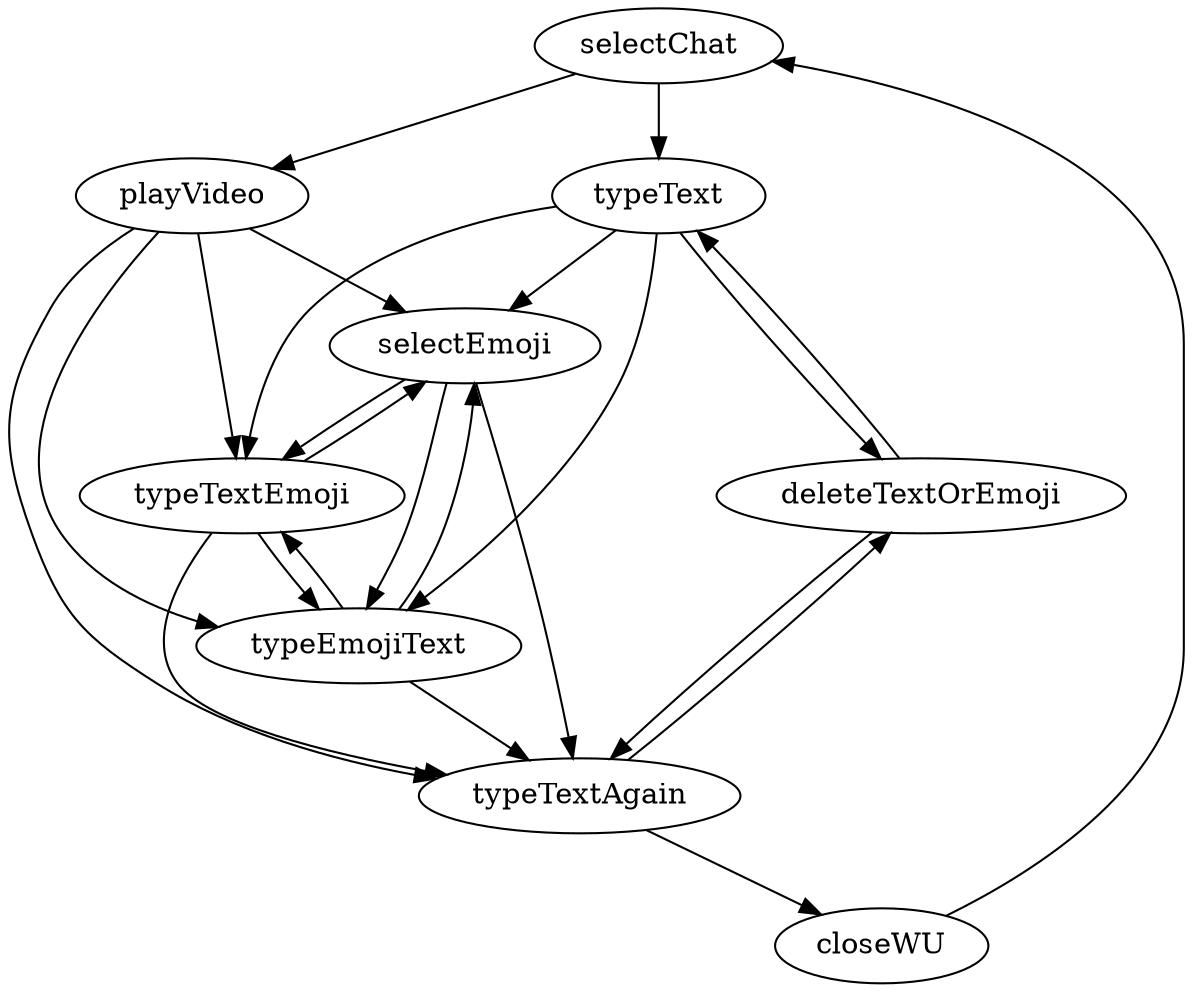 strict digraph G {
  selectChat [ label="selectChat" ];
  typeText [ label="typeText" ];
  playVideo [ label="playVideo" ];
  deleteTextOrEmoji [ label="deleteTextOrEmoji" ];
  selectEmoji [ label="selectEmoji" ];
  typeTextEmoji [ label="typeTextEmoji" ];
  typeEmojiText [ label="typeEmojiText" ];
  typeTextAgain [ label="typeTextAgain" ];
  closeWU [ label="closeWU" ];
  selectChat -> typeText;
  selectChat -> playVideo;
  typeText -> deleteTextOrEmoji;
  deleteTextOrEmoji -> typeText;
  typeText -> selectEmoji;
  playVideo -> selectEmoji;
  selectEmoji -> typeTextAgain;
  selectEmoji -> typeTextEmoji;
  selectEmoji -> typeEmojiText;
  typeText -> typeTextEmoji;
  playVideo -> typeTextEmoji;
  typeTextEmoji -> typeTextAgain;
  typeTextEmoji -> selectEmoji;
  typeTextEmoji -> typeEmojiText;
  typeText -> typeEmojiText;
  playVideo -> typeEmojiText;
  typeEmojiText -> typeTextAgain;
  typeEmojiText -> selectEmoji;
  typeEmojiText -> typeTextEmoji;
  typeTextAgain -> deleteTextOrEmoji;
  deleteTextOrEmoji -> typeTextAgain;
  playVideo -> typeTextAgain;
  typeTextAgain -> closeWU;
  closeWU -> selectChat;
}
